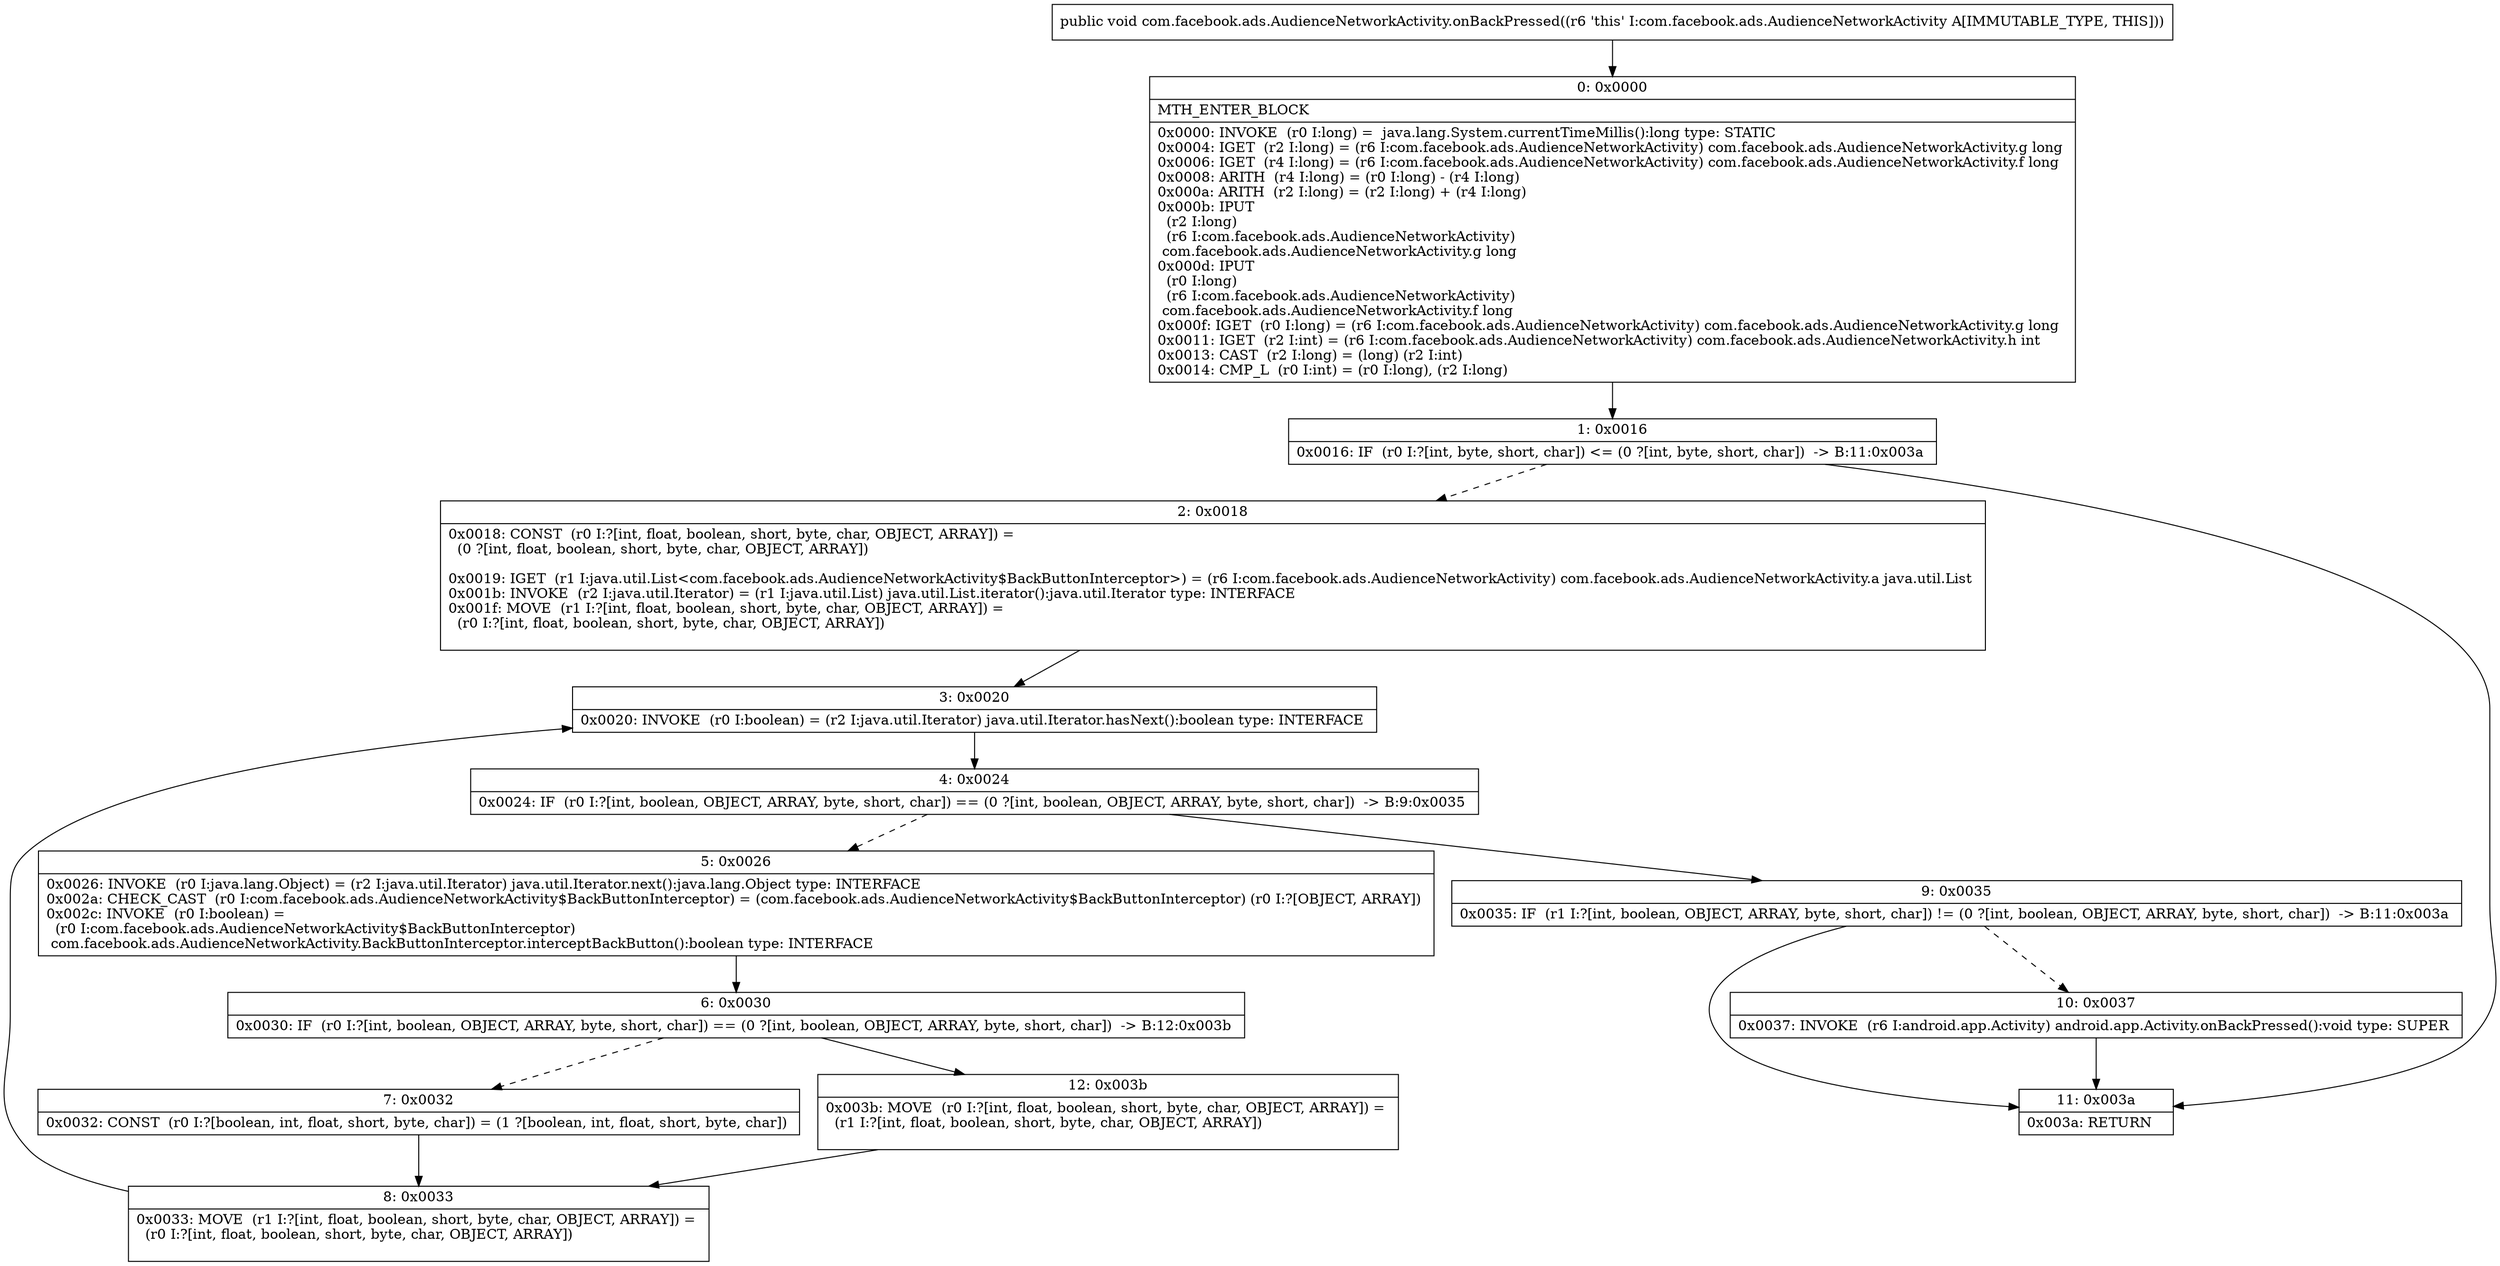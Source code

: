 digraph "CFG forcom.facebook.ads.AudienceNetworkActivity.onBackPressed()V" {
Node_0 [shape=record,label="{0\:\ 0x0000|MTH_ENTER_BLOCK\l|0x0000: INVOKE  (r0 I:long) =  java.lang.System.currentTimeMillis():long type: STATIC \l0x0004: IGET  (r2 I:long) = (r6 I:com.facebook.ads.AudienceNetworkActivity) com.facebook.ads.AudienceNetworkActivity.g long \l0x0006: IGET  (r4 I:long) = (r6 I:com.facebook.ads.AudienceNetworkActivity) com.facebook.ads.AudienceNetworkActivity.f long \l0x0008: ARITH  (r4 I:long) = (r0 I:long) \- (r4 I:long) \l0x000a: ARITH  (r2 I:long) = (r2 I:long) + (r4 I:long) \l0x000b: IPUT  \l  (r2 I:long)\l  (r6 I:com.facebook.ads.AudienceNetworkActivity)\l com.facebook.ads.AudienceNetworkActivity.g long \l0x000d: IPUT  \l  (r0 I:long)\l  (r6 I:com.facebook.ads.AudienceNetworkActivity)\l com.facebook.ads.AudienceNetworkActivity.f long \l0x000f: IGET  (r0 I:long) = (r6 I:com.facebook.ads.AudienceNetworkActivity) com.facebook.ads.AudienceNetworkActivity.g long \l0x0011: IGET  (r2 I:int) = (r6 I:com.facebook.ads.AudienceNetworkActivity) com.facebook.ads.AudienceNetworkActivity.h int \l0x0013: CAST  (r2 I:long) = (long) (r2 I:int) \l0x0014: CMP_L  (r0 I:int) = (r0 I:long), (r2 I:long) \l}"];
Node_1 [shape=record,label="{1\:\ 0x0016|0x0016: IF  (r0 I:?[int, byte, short, char]) \<= (0 ?[int, byte, short, char])  \-\> B:11:0x003a \l}"];
Node_2 [shape=record,label="{2\:\ 0x0018|0x0018: CONST  (r0 I:?[int, float, boolean, short, byte, char, OBJECT, ARRAY]) = \l  (0 ?[int, float, boolean, short, byte, char, OBJECT, ARRAY])\l \l0x0019: IGET  (r1 I:java.util.List\<com.facebook.ads.AudienceNetworkActivity$BackButtonInterceptor\>) = (r6 I:com.facebook.ads.AudienceNetworkActivity) com.facebook.ads.AudienceNetworkActivity.a java.util.List \l0x001b: INVOKE  (r2 I:java.util.Iterator) = (r1 I:java.util.List) java.util.List.iterator():java.util.Iterator type: INTERFACE \l0x001f: MOVE  (r1 I:?[int, float, boolean, short, byte, char, OBJECT, ARRAY]) = \l  (r0 I:?[int, float, boolean, short, byte, char, OBJECT, ARRAY])\l \l}"];
Node_3 [shape=record,label="{3\:\ 0x0020|0x0020: INVOKE  (r0 I:boolean) = (r2 I:java.util.Iterator) java.util.Iterator.hasNext():boolean type: INTERFACE \l}"];
Node_4 [shape=record,label="{4\:\ 0x0024|0x0024: IF  (r0 I:?[int, boolean, OBJECT, ARRAY, byte, short, char]) == (0 ?[int, boolean, OBJECT, ARRAY, byte, short, char])  \-\> B:9:0x0035 \l}"];
Node_5 [shape=record,label="{5\:\ 0x0026|0x0026: INVOKE  (r0 I:java.lang.Object) = (r2 I:java.util.Iterator) java.util.Iterator.next():java.lang.Object type: INTERFACE \l0x002a: CHECK_CAST  (r0 I:com.facebook.ads.AudienceNetworkActivity$BackButtonInterceptor) = (com.facebook.ads.AudienceNetworkActivity$BackButtonInterceptor) (r0 I:?[OBJECT, ARRAY]) \l0x002c: INVOKE  (r0 I:boolean) = \l  (r0 I:com.facebook.ads.AudienceNetworkActivity$BackButtonInterceptor)\l com.facebook.ads.AudienceNetworkActivity.BackButtonInterceptor.interceptBackButton():boolean type: INTERFACE \l}"];
Node_6 [shape=record,label="{6\:\ 0x0030|0x0030: IF  (r0 I:?[int, boolean, OBJECT, ARRAY, byte, short, char]) == (0 ?[int, boolean, OBJECT, ARRAY, byte, short, char])  \-\> B:12:0x003b \l}"];
Node_7 [shape=record,label="{7\:\ 0x0032|0x0032: CONST  (r0 I:?[boolean, int, float, short, byte, char]) = (1 ?[boolean, int, float, short, byte, char]) \l}"];
Node_8 [shape=record,label="{8\:\ 0x0033|0x0033: MOVE  (r1 I:?[int, float, boolean, short, byte, char, OBJECT, ARRAY]) = \l  (r0 I:?[int, float, boolean, short, byte, char, OBJECT, ARRAY])\l \l}"];
Node_9 [shape=record,label="{9\:\ 0x0035|0x0035: IF  (r1 I:?[int, boolean, OBJECT, ARRAY, byte, short, char]) != (0 ?[int, boolean, OBJECT, ARRAY, byte, short, char])  \-\> B:11:0x003a \l}"];
Node_10 [shape=record,label="{10\:\ 0x0037|0x0037: INVOKE  (r6 I:android.app.Activity) android.app.Activity.onBackPressed():void type: SUPER \l}"];
Node_11 [shape=record,label="{11\:\ 0x003a|0x003a: RETURN   \l}"];
Node_12 [shape=record,label="{12\:\ 0x003b|0x003b: MOVE  (r0 I:?[int, float, boolean, short, byte, char, OBJECT, ARRAY]) = \l  (r1 I:?[int, float, boolean, short, byte, char, OBJECT, ARRAY])\l \l}"];
MethodNode[shape=record,label="{public void com.facebook.ads.AudienceNetworkActivity.onBackPressed((r6 'this' I:com.facebook.ads.AudienceNetworkActivity A[IMMUTABLE_TYPE, THIS])) }"];
MethodNode -> Node_0;
Node_0 -> Node_1;
Node_1 -> Node_2[style=dashed];
Node_1 -> Node_11;
Node_2 -> Node_3;
Node_3 -> Node_4;
Node_4 -> Node_5[style=dashed];
Node_4 -> Node_9;
Node_5 -> Node_6;
Node_6 -> Node_7[style=dashed];
Node_6 -> Node_12;
Node_7 -> Node_8;
Node_8 -> Node_3;
Node_9 -> Node_10[style=dashed];
Node_9 -> Node_11;
Node_10 -> Node_11;
Node_12 -> Node_8;
}

